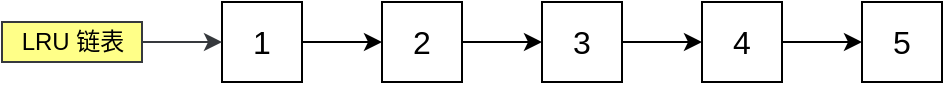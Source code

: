 <mxfile version="17.2.1" type="github">
  <diagram id="6J-ZBJcwqmSRRCxmJhf-" name="Page-1">
    <mxGraphModel dx="1185" dy="745" grid="1" gridSize="10" guides="1" tooltips="1" connect="1" arrows="1" fold="1" page="1" pageScale="1" pageWidth="827" pageHeight="1169" math="0" shadow="0">
      <root>
        <mxCell id="0" />
        <mxCell id="1" parent="0" />
        <mxCell id="o4ZUQK2h-dCaerJFC_vK-5" style="edgeStyle=orthogonalEdgeStyle;rounded=0;orthogonalLoop=1;jettySize=auto;html=1;entryX=0;entryY=0.5;entryDx=0;entryDy=0;" edge="1" parent="1" source="o4ZUQK2h-dCaerJFC_vK-1" target="o4ZUQK2h-dCaerJFC_vK-2">
          <mxGeometry relative="1" as="geometry" />
        </mxCell>
        <mxCell id="o4ZUQK2h-dCaerJFC_vK-1" value="1" style="rounded=0;whiteSpace=wrap;html=1;fontSize=16;" vertex="1" parent="1">
          <mxGeometry x="120" y="240" width="40" height="40" as="geometry" />
        </mxCell>
        <mxCell id="o4ZUQK2h-dCaerJFC_vK-6" style="edgeStyle=orthogonalEdgeStyle;rounded=0;orthogonalLoop=1;jettySize=auto;html=1;entryX=0;entryY=0.5;entryDx=0;entryDy=0;" edge="1" parent="1" source="o4ZUQK2h-dCaerJFC_vK-2" target="o4ZUQK2h-dCaerJFC_vK-3">
          <mxGeometry relative="1" as="geometry" />
        </mxCell>
        <mxCell id="o4ZUQK2h-dCaerJFC_vK-2" value="2" style="rounded=0;whiteSpace=wrap;html=1;fontSize=16;" vertex="1" parent="1">
          <mxGeometry x="200" y="240" width="40" height="40" as="geometry" />
        </mxCell>
        <mxCell id="o4ZUQK2h-dCaerJFC_vK-7" style="edgeStyle=orthogonalEdgeStyle;rounded=0;orthogonalLoop=1;jettySize=auto;html=1;entryX=0;entryY=0.5;entryDx=0;entryDy=0;" edge="1" parent="1" source="o4ZUQK2h-dCaerJFC_vK-3" target="o4ZUQK2h-dCaerJFC_vK-4">
          <mxGeometry relative="1" as="geometry" />
        </mxCell>
        <mxCell id="o4ZUQK2h-dCaerJFC_vK-3" value="3" style="rounded=0;whiteSpace=wrap;html=1;fontSize=16;" vertex="1" parent="1">
          <mxGeometry x="280" y="240" width="40" height="40" as="geometry" />
        </mxCell>
        <mxCell id="o4ZUQK2h-dCaerJFC_vK-9" style="edgeStyle=orthogonalEdgeStyle;rounded=0;orthogonalLoop=1;jettySize=auto;html=1;entryX=0;entryY=0.5;entryDx=0;entryDy=0;" edge="1" parent="1" source="o4ZUQK2h-dCaerJFC_vK-4" target="o4ZUQK2h-dCaerJFC_vK-8">
          <mxGeometry relative="1" as="geometry" />
        </mxCell>
        <mxCell id="o4ZUQK2h-dCaerJFC_vK-4" value="4" style="rounded=0;whiteSpace=wrap;html=1;fontSize=16;" vertex="1" parent="1">
          <mxGeometry x="360" y="240" width="40" height="40" as="geometry" />
        </mxCell>
        <mxCell id="o4ZUQK2h-dCaerJFC_vK-8" value="5" style="rounded=0;whiteSpace=wrap;html=1;fontSize=16;" vertex="1" parent="1">
          <mxGeometry x="440" y="240" width="40" height="40" as="geometry" />
        </mxCell>
        <mxCell id="o4ZUQK2h-dCaerJFC_vK-11" style="edgeStyle=orthogonalEdgeStyle;rounded=0;orthogonalLoop=1;jettySize=auto;html=1;entryX=0;entryY=0.5;entryDx=0;entryDy=0;fillColor=#ffff88;strokeColor=#36393d;" edge="1" parent="1" source="o4ZUQK2h-dCaerJFC_vK-10" target="o4ZUQK2h-dCaerJFC_vK-1">
          <mxGeometry relative="1" as="geometry" />
        </mxCell>
        <mxCell id="o4ZUQK2h-dCaerJFC_vK-10" value="LRU 链表" style="text;html=1;align=center;verticalAlign=middle;resizable=0;points=[];autosize=1;strokeColor=#36393d;fillColor=#ffff88;" vertex="1" parent="1">
          <mxGeometry x="10" y="250" width="70" height="20" as="geometry" />
        </mxCell>
      </root>
    </mxGraphModel>
  </diagram>
</mxfile>
